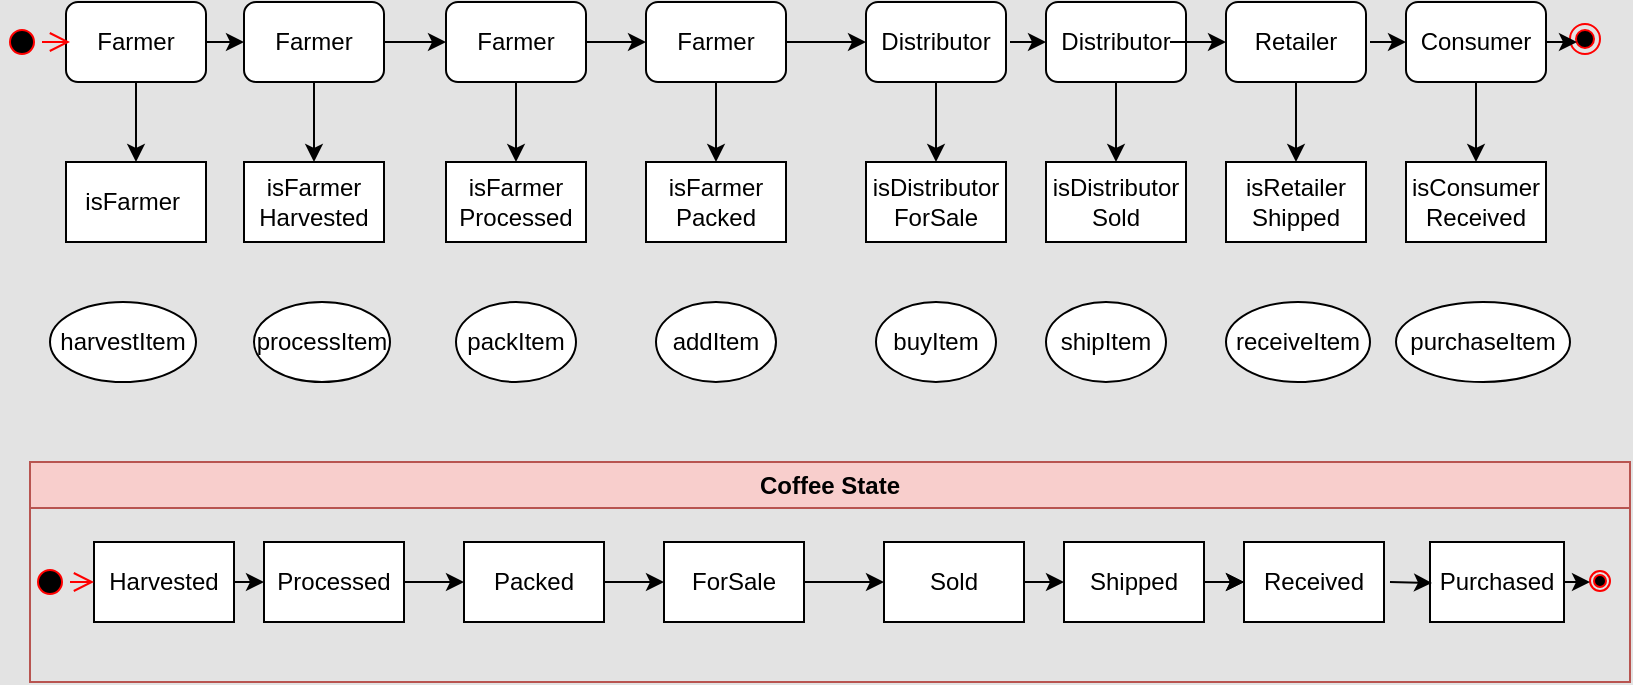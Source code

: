 <mxfile version="21.1.2" type="device">
  <diagram name="Page-1" id="2YBvvXClWsGukQMizWep">
    <mxGraphModel dx="794" dy="446" grid="1" gridSize="10" guides="1" tooltips="1" connect="1" arrows="1" fold="1" page="1" pageScale="1" pageWidth="850" pageHeight="1100" background="#E3E3E3" math="0" shadow="0">
      <root>
        <mxCell id="0" />
        <mxCell id="1" parent="0" />
        <mxCell id="UKzCs6Ns1epJq8djR4mB-76" style="edgeStyle=orthogonalEdgeStyle;rounded=0;orthogonalLoop=1;jettySize=auto;html=1;exitX=0.5;exitY=1;exitDx=0;exitDy=0;" parent="1" source="UKzCs6Ns1epJq8djR4mB-16" target="UKzCs6Ns1epJq8djR4mB-32" edge="1">
          <mxGeometry relative="1" as="geometry" />
        </mxCell>
        <mxCell id="UKzCs6Ns1epJq8djR4mB-16" value="Farmer" style="rounded=1;whiteSpace=wrap;html=1;" parent="1" vertex="1">
          <mxGeometry x="58" y="40" width="70" height="40" as="geometry" />
        </mxCell>
        <mxCell id="UKzCs6Ns1epJq8djR4mB-77" style="edgeStyle=orthogonalEdgeStyle;rounded=0;orthogonalLoop=1;jettySize=auto;html=1;exitX=0.5;exitY=1;exitDx=0;exitDy=0;" parent="1" source="UKzCs6Ns1epJq8djR4mB-17" target="UKzCs6Ns1epJq8djR4mB-25" edge="1">
          <mxGeometry relative="1" as="geometry" />
        </mxCell>
        <mxCell id="UKzCs6Ns1epJq8djR4mB-17" value="Farmer" style="rounded=1;whiteSpace=wrap;html=1;" parent="1" vertex="1">
          <mxGeometry x="147" y="40" width="70" height="40" as="geometry" />
        </mxCell>
        <mxCell id="UKzCs6Ns1epJq8djR4mB-78" style="edgeStyle=orthogonalEdgeStyle;rounded=0;orthogonalLoop=1;jettySize=auto;html=1;exitX=0.5;exitY=1;exitDx=0;exitDy=0;" parent="1" source="UKzCs6Ns1epJq8djR4mB-18" target="UKzCs6Ns1epJq8djR4mB-26" edge="1">
          <mxGeometry relative="1" as="geometry" />
        </mxCell>
        <mxCell id="UKzCs6Ns1epJq8djR4mB-18" value="Farmer" style="rounded=1;whiteSpace=wrap;html=1;" parent="1" vertex="1">
          <mxGeometry x="248" y="40" width="70" height="40" as="geometry" />
        </mxCell>
        <mxCell id="UKzCs6Ns1epJq8djR4mB-79" style="edgeStyle=orthogonalEdgeStyle;rounded=0;orthogonalLoop=1;jettySize=auto;html=1;exitX=0.5;exitY=1;exitDx=0;exitDy=0;" parent="1" source="UKzCs6Ns1epJq8djR4mB-19" target="UKzCs6Ns1epJq8djR4mB-27" edge="1">
          <mxGeometry relative="1" as="geometry" />
        </mxCell>
        <mxCell id="UKzCs6Ns1epJq8djR4mB-19" value="Farmer" style="rounded=1;whiteSpace=wrap;html=1;" parent="1" vertex="1">
          <mxGeometry x="348" y="40" width="70" height="40" as="geometry" />
        </mxCell>
        <mxCell id="UKzCs6Ns1epJq8djR4mB-80" style="edgeStyle=orthogonalEdgeStyle;rounded=0;orthogonalLoop=1;jettySize=auto;html=1;exitX=0.5;exitY=1;exitDx=0;exitDy=0;entryX=0.5;entryY=0;entryDx=0;entryDy=0;" parent="1" source="UKzCs6Ns1epJq8djR4mB-20" target="UKzCs6Ns1epJq8djR4mB-28" edge="1">
          <mxGeometry relative="1" as="geometry" />
        </mxCell>
        <mxCell id="UKzCs6Ns1epJq8djR4mB-20" value="Distributor" style="rounded=1;whiteSpace=wrap;html=1;" parent="1" vertex="1">
          <mxGeometry x="458" y="40" width="70" height="40" as="geometry" />
        </mxCell>
        <mxCell id="UKzCs6Ns1epJq8djR4mB-81" style="edgeStyle=orthogonalEdgeStyle;rounded=0;orthogonalLoop=1;jettySize=auto;html=1;exitX=0.5;exitY=1;exitDx=0;exitDy=0;entryX=0.5;entryY=0;entryDx=0;entryDy=0;" parent="1" source="UKzCs6Ns1epJq8djR4mB-21" target="UKzCs6Ns1epJq8djR4mB-29" edge="1">
          <mxGeometry relative="1" as="geometry" />
        </mxCell>
        <mxCell id="UKzCs6Ns1epJq8djR4mB-21" value="Distributor" style="rounded=1;whiteSpace=wrap;html=1;" parent="1" vertex="1">
          <mxGeometry x="548" y="40" width="70" height="40" as="geometry" />
        </mxCell>
        <mxCell id="UKzCs6Ns1epJq8djR4mB-82" style="edgeStyle=orthogonalEdgeStyle;rounded=0;orthogonalLoop=1;jettySize=auto;html=1;exitX=0.5;exitY=1;exitDx=0;exitDy=0;entryX=0.5;entryY=0;entryDx=0;entryDy=0;" parent="1" source="UKzCs6Ns1epJq8djR4mB-22" target="UKzCs6Ns1epJq8djR4mB-30" edge="1">
          <mxGeometry relative="1" as="geometry" />
        </mxCell>
        <mxCell id="UKzCs6Ns1epJq8djR4mB-22" value="Retailer" style="rounded=1;whiteSpace=wrap;html=1;" parent="1" vertex="1">
          <mxGeometry x="638" y="40" width="70" height="40" as="geometry" />
        </mxCell>
        <mxCell id="UKzCs6Ns1epJq8djR4mB-83" style="edgeStyle=orthogonalEdgeStyle;rounded=0;orthogonalLoop=1;jettySize=auto;html=1;exitX=0.5;exitY=1;exitDx=0;exitDy=0;entryX=0.5;entryY=0;entryDx=0;entryDy=0;" parent="1" source="UKzCs6Ns1epJq8djR4mB-23" target="UKzCs6Ns1epJq8djR4mB-31" edge="1">
          <mxGeometry relative="1" as="geometry" />
        </mxCell>
        <mxCell id="UKzCs6Ns1epJq8djR4mB-23" value="Consumer" style="rounded=1;whiteSpace=wrap;html=1;" parent="1" vertex="1">
          <mxGeometry x="728" y="40" width="70" height="40" as="geometry" />
        </mxCell>
        <mxCell id="UKzCs6Ns1epJq8djR4mB-25" value="isFarmer&lt;br&gt;Harvested" style="rounded=0;whiteSpace=wrap;html=1;" parent="1" vertex="1">
          <mxGeometry x="147" y="120" width="70" height="40" as="geometry" />
        </mxCell>
        <mxCell id="UKzCs6Ns1epJq8djR4mB-26" value="isFarmer&lt;br&gt;Processed" style="rounded=0;whiteSpace=wrap;html=1;" parent="1" vertex="1">
          <mxGeometry x="248" y="120" width="70" height="40" as="geometry" />
        </mxCell>
        <mxCell id="UKzCs6Ns1epJq8djR4mB-27" value="isFarmer&lt;br&gt;Packed" style="rounded=0;whiteSpace=wrap;html=1;" parent="1" vertex="1">
          <mxGeometry x="348" y="120" width="70" height="40" as="geometry" />
        </mxCell>
        <mxCell id="UKzCs6Ns1epJq8djR4mB-28" value="isDistributor&lt;br&gt;ForSale" style="rounded=0;whiteSpace=wrap;html=1;" parent="1" vertex="1">
          <mxGeometry x="458" y="120" width="70" height="40" as="geometry" />
        </mxCell>
        <mxCell id="UKzCs6Ns1epJq8djR4mB-29" value="isDistributor&lt;br&gt;Sold" style="rounded=0;whiteSpace=wrap;html=1;" parent="1" vertex="1">
          <mxGeometry x="548" y="120" width="70" height="40" as="geometry" />
        </mxCell>
        <mxCell id="UKzCs6Ns1epJq8djR4mB-30" value="isRetailer&lt;br&gt;Shipped" style="rounded=0;whiteSpace=wrap;html=1;" parent="1" vertex="1">
          <mxGeometry x="638" y="120" width="70" height="40" as="geometry" />
        </mxCell>
        <mxCell id="UKzCs6Ns1epJq8djR4mB-31" value="isConsumer&lt;br&gt;Received" style="rounded=0;whiteSpace=wrap;html=1;" parent="1" vertex="1">
          <mxGeometry x="728" y="120" width="70" height="40" as="geometry" />
        </mxCell>
        <mxCell id="UKzCs6Ns1epJq8djR4mB-32" value="isFarmer&lt;span style=&quot;white-space: pre;&quot;&gt;	&lt;/span&gt;" style="rounded=0;whiteSpace=wrap;html=1;" parent="1" vertex="1">
          <mxGeometry x="58" y="120" width="70" height="40" as="geometry" />
        </mxCell>
        <mxCell id="UKzCs6Ns1epJq8djR4mB-33" value="harvestItem" style="ellipse;whiteSpace=wrap;html=1;" parent="1" vertex="1">
          <mxGeometry x="50" y="190" width="73" height="40" as="geometry" />
        </mxCell>
        <mxCell id="UKzCs6Ns1epJq8djR4mB-34" value="processItem" style="ellipse;whiteSpace=wrap;html=1;" parent="1" vertex="1">
          <mxGeometry x="152" y="190" width="68" height="40" as="geometry" />
        </mxCell>
        <mxCell id="UKzCs6Ns1epJq8djR4mB-35" value="packItem" style="ellipse;whiteSpace=wrap;html=1;" parent="1" vertex="1">
          <mxGeometry x="253" y="190" width="60" height="40" as="geometry" />
        </mxCell>
        <mxCell id="UKzCs6Ns1epJq8djR4mB-36" value="addItem" style="ellipse;whiteSpace=wrap;html=1;" parent="1" vertex="1">
          <mxGeometry x="353" y="190" width="60" height="40" as="geometry" />
        </mxCell>
        <mxCell id="UKzCs6Ns1epJq8djR4mB-37" value="buyItem" style="ellipse;whiteSpace=wrap;html=1;" parent="1" vertex="1">
          <mxGeometry x="463" y="190" width="60" height="40" as="geometry" />
        </mxCell>
        <mxCell id="UKzCs6Ns1epJq8djR4mB-38" value="shipItem" style="ellipse;whiteSpace=wrap;html=1;" parent="1" vertex="1">
          <mxGeometry x="548" y="190" width="60" height="40" as="geometry" />
        </mxCell>
        <mxCell id="UKzCs6Ns1epJq8djR4mB-39" value="receiveItem" style="ellipse;whiteSpace=wrap;html=1;" parent="1" vertex="1">
          <mxGeometry x="638" y="190" width="72" height="40" as="geometry" />
        </mxCell>
        <mxCell id="UKzCs6Ns1epJq8djR4mB-40" value="purchaseItem" style="ellipse;whiteSpace=wrap;html=1;" parent="1" vertex="1">
          <mxGeometry x="723" y="190" width="87" height="40" as="geometry" />
        </mxCell>
        <mxCell id="UKzCs6Ns1epJq8djR4mB-41" value="Coffee State" style="swimlane;whiteSpace=wrap;html=1;fillColor=#f8cecc;strokeColor=#b85450;" parent="1" vertex="1">
          <mxGeometry x="40" y="270" width="800" height="110" as="geometry" />
        </mxCell>
        <mxCell id="UKzCs6Ns1epJq8djR4mB-42" value="Harvested" style="rounded=0;whiteSpace=wrap;html=1;" parent="UKzCs6Ns1epJq8djR4mB-41" vertex="1">
          <mxGeometry x="32" y="40" width="70" height="40" as="geometry" />
        </mxCell>
        <mxCell id="UKzCs6Ns1epJq8djR4mB-49" value="Purchased" style="rounded=0;whiteSpace=wrap;html=1;" parent="UKzCs6Ns1epJq8djR4mB-41" vertex="1">
          <mxGeometry x="700" y="40" width="67" height="40" as="geometry" />
        </mxCell>
        <mxCell id="UKzCs6Ns1epJq8djR4mB-48" value="Received" style="rounded=0;whiteSpace=wrap;html=1;" parent="UKzCs6Ns1epJq8djR4mB-41" vertex="1">
          <mxGeometry x="607" y="40" width="70" height="40" as="geometry" />
        </mxCell>
        <mxCell id="UKzCs6Ns1epJq8djR4mB-65" value="" style="edgeStyle=orthogonalEdgeStyle;rounded=0;orthogonalLoop=1;jettySize=auto;html=1;" parent="UKzCs6Ns1epJq8djR4mB-41" source="UKzCs6Ns1epJq8djR4mB-47" target="UKzCs6Ns1epJq8djR4mB-48" edge="1">
          <mxGeometry relative="1" as="geometry" />
        </mxCell>
        <mxCell id="UKzCs6Ns1epJq8djR4mB-47" value="Shipped" style="rounded=0;whiteSpace=wrap;html=1;" parent="UKzCs6Ns1epJq8djR4mB-41" vertex="1">
          <mxGeometry x="517" y="40" width="70" height="40" as="geometry" />
        </mxCell>
        <mxCell id="UKzCs6Ns1epJq8djR4mB-46" value="Sold" style="rounded=0;whiteSpace=wrap;html=1;" parent="UKzCs6Ns1epJq8djR4mB-41" vertex="1">
          <mxGeometry x="427" y="40" width="70" height="40" as="geometry" />
        </mxCell>
        <mxCell id="UKzCs6Ns1epJq8djR4mB-45" value="ForSale" style="rounded=0;whiteSpace=wrap;html=1;" parent="UKzCs6Ns1epJq8djR4mB-41" vertex="1">
          <mxGeometry x="317" y="40" width="70" height="40" as="geometry" />
        </mxCell>
        <mxCell id="UKzCs6Ns1epJq8djR4mB-44" value="Packed" style="rounded=0;whiteSpace=wrap;html=1;" parent="UKzCs6Ns1epJq8djR4mB-41" vertex="1">
          <mxGeometry x="217" y="40" width="70" height="40" as="geometry" />
        </mxCell>
        <mxCell id="UKzCs6Ns1epJq8djR4mB-43" value="Processed" style="rounded=0;whiteSpace=wrap;html=1;" parent="UKzCs6Ns1epJq8djR4mB-41" vertex="1">
          <mxGeometry x="117" y="40" width="70" height="40" as="geometry" />
        </mxCell>
        <mxCell id="UKzCs6Ns1epJq8djR4mB-50" value="" style="ellipse;html=1;shape=startState;fillColor=#000000;strokeColor=#ff0000;" parent="UKzCs6Ns1epJq8djR4mB-41" vertex="1">
          <mxGeometry y="50" width="20" height="20" as="geometry" />
        </mxCell>
        <mxCell id="UKzCs6Ns1epJq8djR4mB-51" value="" style="edgeStyle=orthogonalEdgeStyle;html=1;verticalAlign=bottom;endArrow=open;endSize=8;strokeColor=#ff0000;rounded=0;" parent="UKzCs6Ns1epJq8djR4mB-41" source="UKzCs6Ns1epJq8djR4mB-50" target="UKzCs6Ns1epJq8djR4mB-42" edge="1">
          <mxGeometry relative="1" as="geometry">
            <mxPoint x="15" y="140" as="targetPoint" />
          </mxGeometry>
        </mxCell>
        <mxCell id="UKzCs6Ns1epJq8djR4mB-55" value="" style="ellipse;html=1;shape=endState;fillColor=#000000;strokeColor=#ff0000;rotation=0;" parent="UKzCs6Ns1epJq8djR4mB-41" vertex="1">
          <mxGeometry x="780" y="54.5" width="10" height="10" as="geometry" />
        </mxCell>
        <mxCell id="UKzCs6Ns1epJq8djR4mB-61" value="" style="endArrow=classic;html=1;rounded=0;exitX=1;exitY=0.5;exitDx=0;exitDy=0;entryX=0;entryY=0.5;entryDx=0;entryDy=0;" parent="UKzCs6Ns1epJq8djR4mB-41" source="UKzCs6Ns1epJq8djR4mB-46" target="UKzCs6Ns1epJq8djR4mB-47" edge="1">
          <mxGeometry width="50" height="50" relative="1" as="geometry">
            <mxPoint x="142" y="120" as="sourcePoint" />
            <mxPoint x="160" y="120" as="targetPoint" />
          </mxGeometry>
        </mxCell>
        <mxCell id="UKzCs6Ns1epJq8djR4mB-60" value="" style="endArrow=classic;html=1;rounded=0;exitX=1;exitY=0.5;exitDx=0;exitDy=0;entryX=0;entryY=0.5;entryDx=0;entryDy=0;" parent="UKzCs6Ns1epJq8djR4mB-41" source="UKzCs6Ns1epJq8djR4mB-45" target="UKzCs6Ns1epJq8djR4mB-46" edge="1">
          <mxGeometry width="50" height="50" relative="1" as="geometry">
            <mxPoint x="132" y="110" as="sourcePoint" />
            <mxPoint x="150" y="110" as="targetPoint" />
          </mxGeometry>
        </mxCell>
        <mxCell id="UKzCs6Ns1epJq8djR4mB-59" value="" style="endArrow=classic;html=1;rounded=0;exitX=1;exitY=0.5;exitDx=0;exitDy=0;entryX=0;entryY=0.5;entryDx=0;entryDy=0;" parent="UKzCs6Ns1epJq8djR4mB-41" source="UKzCs6Ns1epJq8djR4mB-44" target="UKzCs6Ns1epJq8djR4mB-45" edge="1">
          <mxGeometry width="50" height="50" relative="1" as="geometry">
            <mxPoint x="122" y="100" as="sourcePoint" />
            <mxPoint x="140" y="100" as="targetPoint" />
          </mxGeometry>
        </mxCell>
        <mxCell id="UKzCs6Ns1epJq8djR4mB-58" value="" style="endArrow=classic;html=1;rounded=0;exitX=1;exitY=0.5;exitDx=0;exitDy=0;entryX=0;entryY=0.5;entryDx=0;entryDy=0;" parent="UKzCs6Ns1epJq8djR4mB-41" source="UKzCs6Ns1epJq8djR4mB-43" target="UKzCs6Ns1epJq8djR4mB-44" edge="1">
          <mxGeometry width="50" height="50" relative="1" as="geometry">
            <mxPoint x="112" y="90" as="sourcePoint" />
            <mxPoint x="130" y="90" as="targetPoint" />
          </mxGeometry>
        </mxCell>
        <mxCell id="UKzCs6Ns1epJq8djR4mB-56" value="" style="endArrow=classic;html=1;rounded=0;exitX=1;exitY=0.5;exitDx=0;exitDy=0;" parent="UKzCs6Ns1epJq8djR4mB-41" source="UKzCs6Ns1epJq8djR4mB-42" target="UKzCs6Ns1epJq8djR4mB-43" edge="1">
          <mxGeometry width="50" height="50" relative="1" as="geometry">
            <mxPoint x="360" y="90" as="sourcePoint" />
            <mxPoint x="110" y="70" as="targetPoint" />
          </mxGeometry>
        </mxCell>
        <mxCell id="UKzCs6Ns1epJq8djR4mB-57" value="" style="endArrow=classic;html=1;rounded=0;exitX=1;exitY=0.5;exitDx=0;exitDy=0;" parent="UKzCs6Ns1epJq8djR4mB-41" source="UKzCs6Ns1epJq8djR4mB-49" edge="1">
          <mxGeometry width="50" height="50" relative="1" as="geometry">
            <mxPoint x="102" y="80" as="sourcePoint" />
            <mxPoint x="780" y="60" as="targetPoint" />
          </mxGeometry>
        </mxCell>
        <mxCell id="UKzCs6Ns1epJq8djR4mB-52" value="" style="ellipse;html=1;shape=startState;fillColor=#000000;strokeColor=#ff0000;" parent="1" vertex="1">
          <mxGeometry x="26" y="50" width="20" height="20" as="geometry" />
        </mxCell>
        <mxCell id="UKzCs6Ns1epJq8djR4mB-53" value="" style="edgeStyle=orthogonalEdgeStyle;html=1;verticalAlign=bottom;endArrow=open;endSize=8;strokeColor=#ff0000;rounded=0;" parent="1" source="UKzCs6Ns1epJq8djR4mB-52" edge="1">
          <mxGeometry relative="1" as="geometry">
            <mxPoint x="60" y="60" as="targetPoint" />
            <mxPoint x="60" y="350" as="sourcePoint" />
            <Array as="points" />
          </mxGeometry>
        </mxCell>
        <mxCell id="UKzCs6Ns1epJq8djR4mB-54" value="" style="ellipse;html=1;shape=endState;fillColor=#000000;strokeColor=#ff0000;rotation=0;" parent="1" vertex="1">
          <mxGeometry x="810" y="51" width="15" height="15" as="geometry" />
        </mxCell>
        <mxCell id="UKzCs6Ns1epJq8djR4mB-62" value="" style="endArrow=classic;html=1;rounded=0;entryX=0;entryY=0.5;entryDx=0;entryDy=0;" parent="1" target="UKzCs6Ns1epJq8djR4mB-48" edge="1">
          <mxGeometry width="50" height="50" relative="1" as="geometry">
            <mxPoint x="630" y="330" as="sourcePoint" />
            <mxPoint x="234" y="400" as="targetPoint" />
            <Array as="points" />
          </mxGeometry>
        </mxCell>
        <mxCell id="UKzCs6Ns1epJq8djR4mB-66" value="" style="edgeStyle=orthogonalEdgeStyle;rounded=0;orthogonalLoop=1;jettySize=auto;html=1;" parent="1" target="UKzCs6Ns1epJq8djR4mB-49" edge="1">
          <mxGeometry relative="1" as="geometry">
            <mxPoint x="720" y="330" as="sourcePoint" />
            <mxPoint x="657" y="340" as="targetPoint" />
          </mxGeometry>
        </mxCell>
        <mxCell id="UKzCs6Ns1epJq8djR4mB-67" value="" style="endArrow=classic;html=1;rounded=0;entryX=0.233;entryY=0.6;entryDx=0;entryDy=0;entryPerimeter=0;exitX=1;exitY=0.5;exitDx=0;exitDy=0;" parent="1" source="UKzCs6Ns1epJq8djR4mB-23" target="UKzCs6Ns1epJq8djR4mB-54" edge="1">
          <mxGeometry width="50" height="50" relative="1" as="geometry">
            <mxPoint x="400" y="160" as="sourcePoint" />
            <mxPoint x="450" y="110" as="targetPoint" />
          </mxGeometry>
        </mxCell>
        <mxCell id="UKzCs6Ns1epJq8djR4mB-68" value="" style="endArrow=classic;html=1;rounded=0;entryX=0;entryY=0.5;entryDx=0;entryDy=0;" parent="1" source="UKzCs6Ns1epJq8djR4mB-19" target="UKzCs6Ns1epJq8djR4mB-20" edge="1">
          <mxGeometry width="50" height="50" relative="1" as="geometry">
            <mxPoint x="400" y="160" as="sourcePoint" />
            <mxPoint x="450" y="110" as="targetPoint" />
          </mxGeometry>
        </mxCell>
        <mxCell id="UKzCs6Ns1epJq8djR4mB-69" value="" style="endArrow=classic;html=1;rounded=0;" parent="1" target="UKzCs6Ns1epJq8djR4mB-21" edge="1">
          <mxGeometry width="50" height="50" relative="1" as="geometry">
            <mxPoint x="530" y="60" as="sourcePoint" />
            <mxPoint x="468" y="70" as="targetPoint" />
          </mxGeometry>
        </mxCell>
        <mxCell id="UKzCs6Ns1epJq8djR4mB-70" value="" style="endArrow=classic;html=1;rounded=0;entryX=0;entryY=0.5;entryDx=0;entryDy=0;" parent="1" target="UKzCs6Ns1epJq8djR4mB-22" edge="1">
          <mxGeometry width="50" height="50" relative="1" as="geometry">
            <mxPoint x="610" y="60" as="sourcePoint" />
            <mxPoint x="478" y="80" as="targetPoint" />
          </mxGeometry>
        </mxCell>
        <mxCell id="UKzCs6Ns1epJq8djR4mB-71" value="" style="endArrow=classic;html=1;rounded=0;entryX=0;entryY=0.5;entryDx=0;entryDy=0;" parent="1" target="UKzCs6Ns1epJq8djR4mB-23" edge="1">
          <mxGeometry width="50" height="50" relative="1" as="geometry">
            <mxPoint x="710" y="60" as="sourcePoint" />
            <mxPoint x="488" y="90" as="targetPoint" />
          </mxGeometry>
        </mxCell>
        <mxCell id="UKzCs6Ns1epJq8djR4mB-72" value="" style="endArrow=classic;html=1;rounded=0;entryX=0;entryY=0.5;entryDx=0;entryDy=0;" parent="1" source="UKzCs6Ns1epJq8djR4mB-16" target="UKzCs6Ns1epJq8djR4mB-17" edge="1">
          <mxGeometry width="50" height="50" relative="1" as="geometry">
            <mxPoint x="428" y="70" as="sourcePoint" />
            <mxPoint x="468" y="70" as="targetPoint" />
          </mxGeometry>
        </mxCell>
        <mxCell id="UKzCs6Ns1epJq8djR4mB-73" value="" style="endArrow=classic;html=1;rounded=0;entryX=0;entryY=0.5;entryDx=0;entryDy=0;exitX=1;exitY=0.5;exitDx=0;exitDy=0;" parent="1" source="UKzCs6Ns1epJq8djR4mB-17" target="UKzCs6Ns1epJq8djR4mB-18" edge="1">
          <mxGeometry width="50" height="50" relative="1" as="geometry">
            <mxPoint x="438" y="80" as="sourcePoint" />
            <mxPoint x="478" y="80" as="targetPoint" />
          </mxGeometry>
        </mxCell>
        <mxCell id="UKzCs6Ns1epJq8djR4mB-74" value="" style="endArrow=classic;html=1;rounded=0;entryX=0;entryY=0.5;entryDx=0;entryDy=0;exitX=1;exitY=0.5;exitDx=0;exitDy=0;" parent="1" source="UKzCs6Ns1epJq8djR4mB-18" target="UKzCs6Ns1epJq8djR4mB-19" edge="1">
          <mxGeometry width="50" height="50" relative="1" as="geometry">
            <mxPoint x="448" y="90" as="sourcePoint" />
            <mxPoint x="488" y="90" as="targetPoint" />
          </mxGeometry>
        </mxCell>
      </root>
    </mxGraphModel>
  </diagram>
</mxfile>
